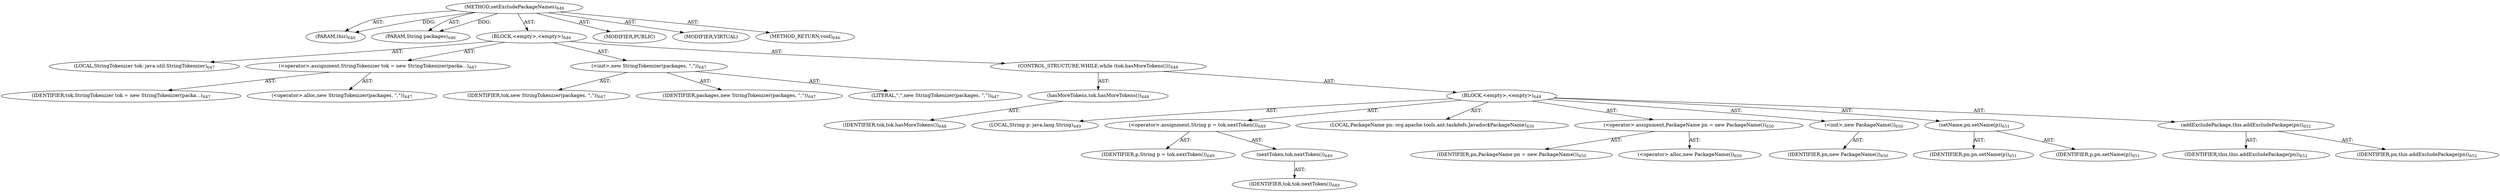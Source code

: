 digraph "setExcludePackageNames" {  
"111669149740" [label = <(METHOD,setExcludePackageNames)<SUB>646</SUB>> ]
"115964117012" [label = <(PARAM,this)<SUB>646</SUB>> ]
"115964117123" [label = <(PARAM,String packages)<SUB>646</SUB>> ]
"25769803836" [label = <(BLOCK,&lt;empty&gt;,&lt;empty&gt;)<SUB>646</SUB>> ]
"94489280519" [label = <(LOCAL,StringTokenizer tok: java.util.StringTokenizer)<SUB>647</SUB>> ]
"30064771239" [label = <(&lt;operator&gt;.assignment,StringTokenizer tok = new StringTokenizer(packa...)<SUB>647</SUB>> ]
"68719476956" [label = <(IDENTIFIER,tok,StringTokenizer tok = new StringTokenizer(packa...)<SUB>647</SUB>> ]
"30064771240" [label = <(&lt;operator&gt;.alloc,new StringTokenizer(packages, &quot;,&quot;))<SUB>647</SUB>> ]
"30064771241" [label = <(&lt;init&gt;,new StringTokenizer(packages, &quot;,&quot;))<SUB>647</SUB>> ]
"68719476957" [label = <(IDENTIFIER,tok,new StringTokenizer(packages, &quot;,&quot;))<SUB>647</SUB>> ]
"68719476958" [label = <(IDENTIFIER,packages,new StringTokenizer(packages, &quot;,&quot;))<SUB>647</SUB>> ]
"90194313234" [label = <(LITERAL,&quot;,&quot;,new StringTokenizer(packages, &quot;,&quot;))<SUB>647</SUB>> ]
"47244640272" [label = <(CONTROL_STRUCTURE,WHILE,while (tok.hasMoreTokens()))<SUB>648</SUB>> ]
"30064771242" [label = <(hasMoreTokens,tok.hasMoreTokens())<SUB>648</SUB>> ]
"68719476959" [label = <(IDENTIFIER,tok,tok.hasMoreTokens())<SUB>648</SUB>> ]
"25769803837" [label = <(BLOCK,&lt;empty&gt;,&lt;empty&gt;)<SUB>648</SUB>> ]
"94489280520" [label = <(LOCAL,String p: java.lang.String)<SUB>649</SUB>> ]
"30064771243" [label = <(&lt;operator&gt;.assignment,String p = tok.nextToken())<SUB>649</SUB>> ]
"68719476960" [label = <(IDENTIFIER,p,String p = tok.nextToken())<SUB>649</SUB>> ]
"30064771244" [label = <(nextToken,tok.nextToken())<SUB>649</SUB>> ]
"68719476961" [label = <(IDENTIFIER,tok,tok.nextToken())<SUB>649</SUB>> ]
"94489280521" [label = <(LOCAL,PackageName pn: org.apache.tools.ant.taskdefs.Javadoc$PackageName)<SUB>650</SUB>> ]
"30064771245" [label = <(&lt;operator&gt;.assignment,PackageName pn = new PackageName())<SUB>650</SUB>> ]
"68719476962" [label = <(IDENTIFIER,pn,PackageName pn = new PackageName())<SUB>650</SUB>> ]
"30064771246" [label = <(&lt;operator&gt;.alloc,new PackageName())<SUB>650</SUB>> ]
"30064771247" [label = <(&lt;init&gt;,new PackageName())<SUB>650</SUB>> ]
"68719476963" [label = <(IDENTIFIER,pn,new PackageName())<SUB>650</SUB>> ]
"30064771248" [label = <(setName,pn.setName(p))<SUB>651</SUB>> ]
"68719476964" [label = <(IDENTIFIER,pn,pn.setName(p))<SUB>651</SUB>> ]
"68719476965" [label = <(IDENTIFIER,p,pn.setName(p))<SUB>651</SUB>> ]
"30064771249" [label = <(addExcludePackage,this.addExcludePackage(pn))<SUB>652</SUB>> ]
"68719476759" [label = <(IDENTIFIER,this,this.addExcludePackage(pn))<SUB>652</SUB>> ]
"68719476966" [label = <(IDENTIFIER,pn,this.addExcludePackage(pn))<SUB>652</SUB>> ]
"133143986313" [label = <(MODIFIER,PUBLIC)> ]
"133143986314" [label = <(MODIFIER,VIRTUAL)> ]
"128849018924" [label = <(METHOD_RETURN,void)<SUB>646</SUB>> ]
  "111669149740" -> "115964117012"  [ label = "AST: "] 
  "111669149740" -> "115964117123"  [ label = "AST: "] 
  "111669149740" -> "25769803836"  [ label = "AST: "] 
  "111669149740" -> "133143986313"  [ label = "AST: "] 
  "111669149740" -> "133143986314"  [ label = "AST: "] 
  "111669149740" -> "128849018924"  [ label = "AST: "] 
  "25769803836" -> "94489280519"  [ label = "AST: "] 
  "25769803836" -> "30064771239"  [ label = "AST: "] 
  "25769803836" -> "30064771241"  [ label = "AST: "] 
  "25769803836" -> "47244640272"  [ label = "AST: "] 
  "30064771239" -> "68719476956"  [ label = "AST: "] 
  "30064771239" -> "30064771240"  [ label = "AST: "] 
  "30064771241" -> "68719476957"  [ label = "AST: "] 
  "30064771241" -> "68719476958"  [ label = "AST: "] 
  "30064771241" -> "90194313234"  [ label = "AST: "] 
  "47244640272" -> "30064771242"  [ label = "AST: "] 
  "47244640272" -> "25769803837"  [ label = "AST: "] 
  "30064771242" -> "68719476959"  [ label = "AST: "] 
  "25769803837" -> "94489280520"  [ label = "AST: "] 
  "25769803837" -> "30064771243"  [ label = "AST: "] 
  "25769803837" -> "94489280521"  [ label = "AST: "] 
  "25769803837" -> "30064771245"  [ label = "AST: "] 
  "25769803837" -> "30064771247"  [ label = "AST: "] 
  "25769803837" -> "30064771248"  [ label = "AST: "] 
  "25769803837" -> "30064771249"  [ label = "AST: "] 
  "30064771243" -> "68719476960"  [ label = "AST: "] 
  "30064771243" -> "30064771244"  [ label = "AST: "] 
  "30064771244" -> "68719476961"  [ label = "AST: "] 
  "30064771245" -> "68719476962"  [ label = "AST: "] 
  "30064771245" -> "30064771246"  [ label = "AST: "] 
  "30064771247" -> "68719476963"  [ label = "AST: "] 
  "30064771248" -> "68719476964"  [ label = "AST: "] 
  "30064771248" -> "68719476965"  [ label = "AST: "] 
  "30064771249" -> "68719476759"  [ label = "AST: "] 
  "30064771249" -> "68719476966"  [ label = "AST: "] 
  "111669149740" -> "115964117012"  [ label = "DDG: "] 
  "111669149740" -> "115964117123"  [ label = "DDG: "] 
}
